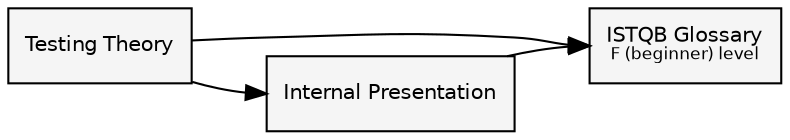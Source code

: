 digraph G {
/****************/
/* STYLE
     no changes required if adding new skill */
        rankdir = "LR"
        forcelabels=true;
        fontname = "Bitstream Vera Sans"
        fontsize = 10
        bgcolor = transparent
        node [
                fontname = "Bitstream Vera Sans"
                fontsize = 10
                shape = box
                width = 1
                height = 0.5
                style = filled
                fillcolor = whitesmoke

        ]
        edge [
                splines="ortho"
                headport=e
                headport=w
        ]


/* end of STYLE */
/****************/

/****************/
/* NODES - add here new skills
       to allow for second line in node, which is handy, here are templates:
       1.  no_white_space;
       2.  single_line_with_whitespace [label=<Java and Scala>];
       3.  <alternative single line with spaces, but problem with names>;
       4.  alt3 [label=<alternative single line with spaces, no problem with names>];
       4.  with_comment [label=<Java and Scala<BR /><FONT POINT-SIZE="8">Comment</FONT>>];
*/

Testing_Theory [label=<Testing Theory>]
    ISTQB_Gloss [label=<ISTQB Glossary<BR /><FONT POINT-SIZE="8">F (beginner) level</FONT>>]
    Internal_Presentation [label=<Internal Presentation>]


/* end of NODES */
/****************/

/****************/
/* TREE RELATIONS - add relations here
        it is enough to just add last link of the tree, no full path:
        a -> b -> c EQUALS a -> b; b -> c                           */


Testing_Theory -> {
    Internal_Presentation -> ISTQB_Gloss
    }


/* end of RELATIONS */
/****************/

}
